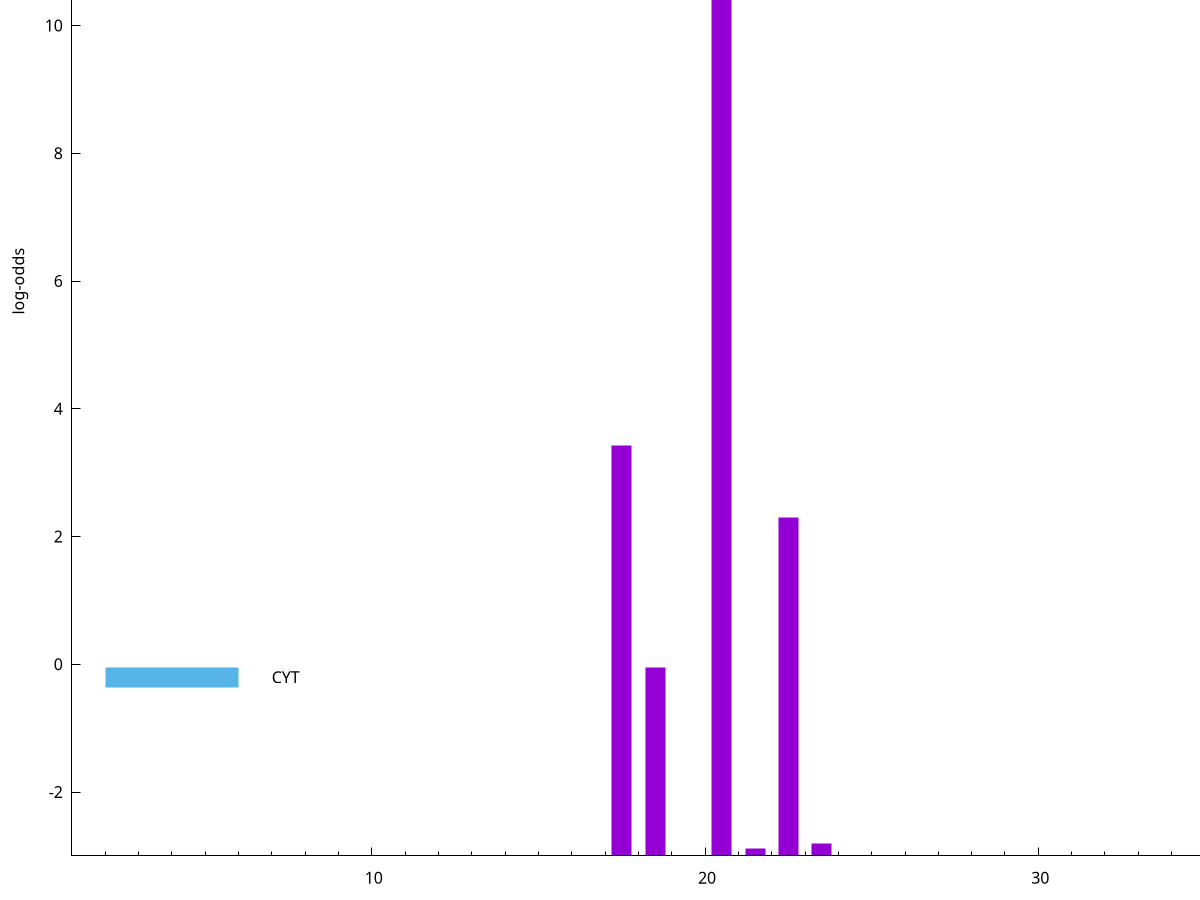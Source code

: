 set title "LipoP predictions for SRR5666568.gff"
set size 2., 1.4
set xrange [1:70] 
set mxtics 10
set yrange [-3:15]
set y2range [0:18]
set ylabel "log-odds"
set term postscript eps color solid "Helvetica" 30
set output "SRR5666568.gff340.eps"
set arrow from 2,10.807 to 6,10.807 nohead lt 1 lw 20
set label "SpI" at 7,10.807
set arrow from 2,-0.200913 to 6,-0.200913 nohead lt 3 lw 20
set label "CYT" at 7,-0.200913
set arrow from 2,10.807 to 6,10.807 nohead lt 1 lw 20
set label "SpI" at 7,10.807
# NOTE: The scores below are the log-odds scores with the threshold
# NOTE: subtracted (a hack to make gnuplot make the histogram all
# NOTE: look nice).
plot "-" axes x1y2 title "" with impulses lt 1 lw 20
20.500000 13.793200
17.500000 6.428520
22.500000 5.296070
18.500000 2.944521
23.500000 0.194160
21.500000 0.112830
e
exit
